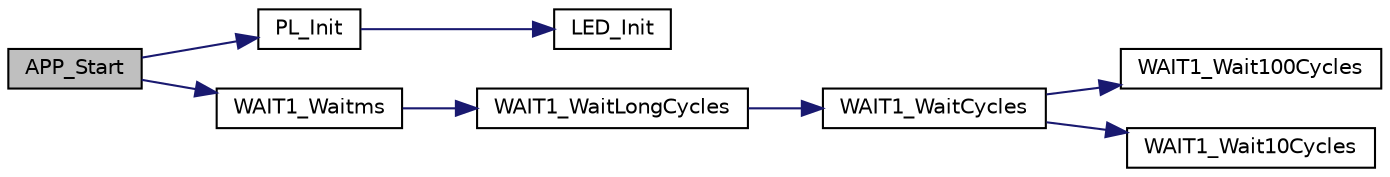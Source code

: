 digraph "APP_Start"
{
  edge [fontname="Helvetica",fontsize="10",labelfontname="Helvetica",labelfontsize="10"];
  node [fontname="Helvetica",fontsize="10",shape=record];
  rankdir="LR";
  Node1 [label="APP_Start",height=0.2,width=0.4,color="black", fillcolor="grey75", style="filled", fontcolor="black"];
  Node1 -> Node2 [color="midnightblue",fontsize="10",style="solid",fontname="Helvetica"];
  Node2 [label="PL_Init",height=0.2,width=0.4,color="black", fillcolor="white", style="filled",URL="$_platform_8c.html#a0651118fc777b5c63724b9ec785c86f3",tooltip="Platform initialization. "];
  Node2 -> Node3 [color="midnightblue",fontsize="10",style="solid",fontname="Helvetica"];
  Node3 [label="LED_Init",height=0.2,width=0.4,color="black", fillcolor="white", style="filled",URL="$_l_e_d_8c.html#ab3570a8c9e1266519ad1c7e00093812b",tooltip="LED Driver Intialization. "];
  Node1 -> Node4 [color="midnightblue",fontsize="10",style="solid",fontname="Helvetica"];
  Node4 [label="WAIT1_Waitms",height=0.2,width=0.4,color="black", fillcolor="white", style="filled",URL="$group___w_a_i_t1__module.html#ga04b03075f856862ff2bc4ff69825aeb6"];
  Node4 -> Node5 [color="midnightblue",fontsize="10",style="solid",fontname="Helvetica"];
  Node5 [label="WAIT1_WaitLongCycles",height=0.2,width=0.4,color="black", fillcolor="white", style="filled",URL="$group___w_a_i_t1__module.html#gad800b2446f397d9524bf1780d2646a57"];
  Node5 -> Node6 [color="midnightblue",fontsize="10",style="solid",fontname="Helvetica"];
  Node6 [label="WAIT1_WaitCycles",height=0.2,width=0.4,color="black", fillcolor="white", style="filled",URL="$group___w_a_i_t1__module.html#ga2ef0c866b014b3f8bba49508c79a4c21"];
  Node6 -> Node7 [color="midnightblue",fontsize="10",style="solid",fontname="Helvetica"];
  Node7 [label="WAIT1_Wait100Cycles",height=0.2,width=0.4,color="black", fillcolor="white", style="filled",URL="$group___w_a_i_t1__module.html#gaa9a9a87e96edf43071b5f322cfa72333"];
  Node6 -> Node8 [color="midnightblue",fontsize="10",style="solid",fontname="Helvetica"];
  Node8 [label="WAIT1_Wait10Cycles",height=0.2,width=0.4,color="black", fillcolor="white", style="filled",URL="$group___w_a_i_t1__module.html#gaff67df7b318b8d5cf4555a24fe7c7f93"];
}
